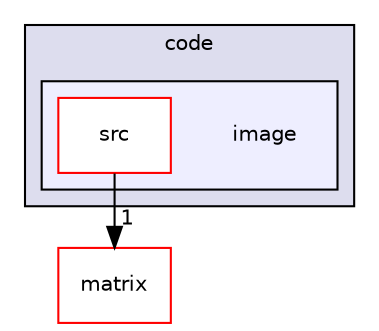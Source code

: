digraph "image" {
  compound=true
  node [ fontsize="10", fontname="Helvetica"];
  edge [ labelfontsize="10", labelfontname="Helvetica"];
  subgraph clusterdir_050edd66366d13764f98250ef6db77f6 {
    graph [ bgcolor="#ddddee", pencolor="black", label="code" fontname="Helvetica", fontsize="10", URL="dir_050edd66366d13764f98250ef6db77f6.html"]
  subgraph clusterdir_cc740b9b0c6dc91b723fcd6d0bf4df80 {
    graph [ bgcolor="#eeeeff", pencolor="black", label="" URL="dir_cc740b9b0c6dc91b723fcd6d0bf4df80.html"];
    dir_cc740b9b0c6dc91b723fcd6d0bf4df80 [shape=plaintext label="image"];
    dir_9af749c05424d1ed89f73213f1a1dd63 [shape=box label="src" color="red" fillcolor="white" style="filled" URL="dir_9af749c05424d1ed89f73213f1a1dd63.html"];
  }
  }
  dir_da090391cf0fbcf770011b51df795fc9 [shape=box label="matrix" fillcolor="white" style="filled" color="red" URL="dir_da090391cf0fbcf770011b51df795fc9.html"];
  dir_9af749c05424d1ed89f73213f1a1dd63->dir_da090391cf0fbcf770011b51df795fc9 [headlabel="1", labeldistance=1.5 headhref="dir_000027_000032.html"];
}
